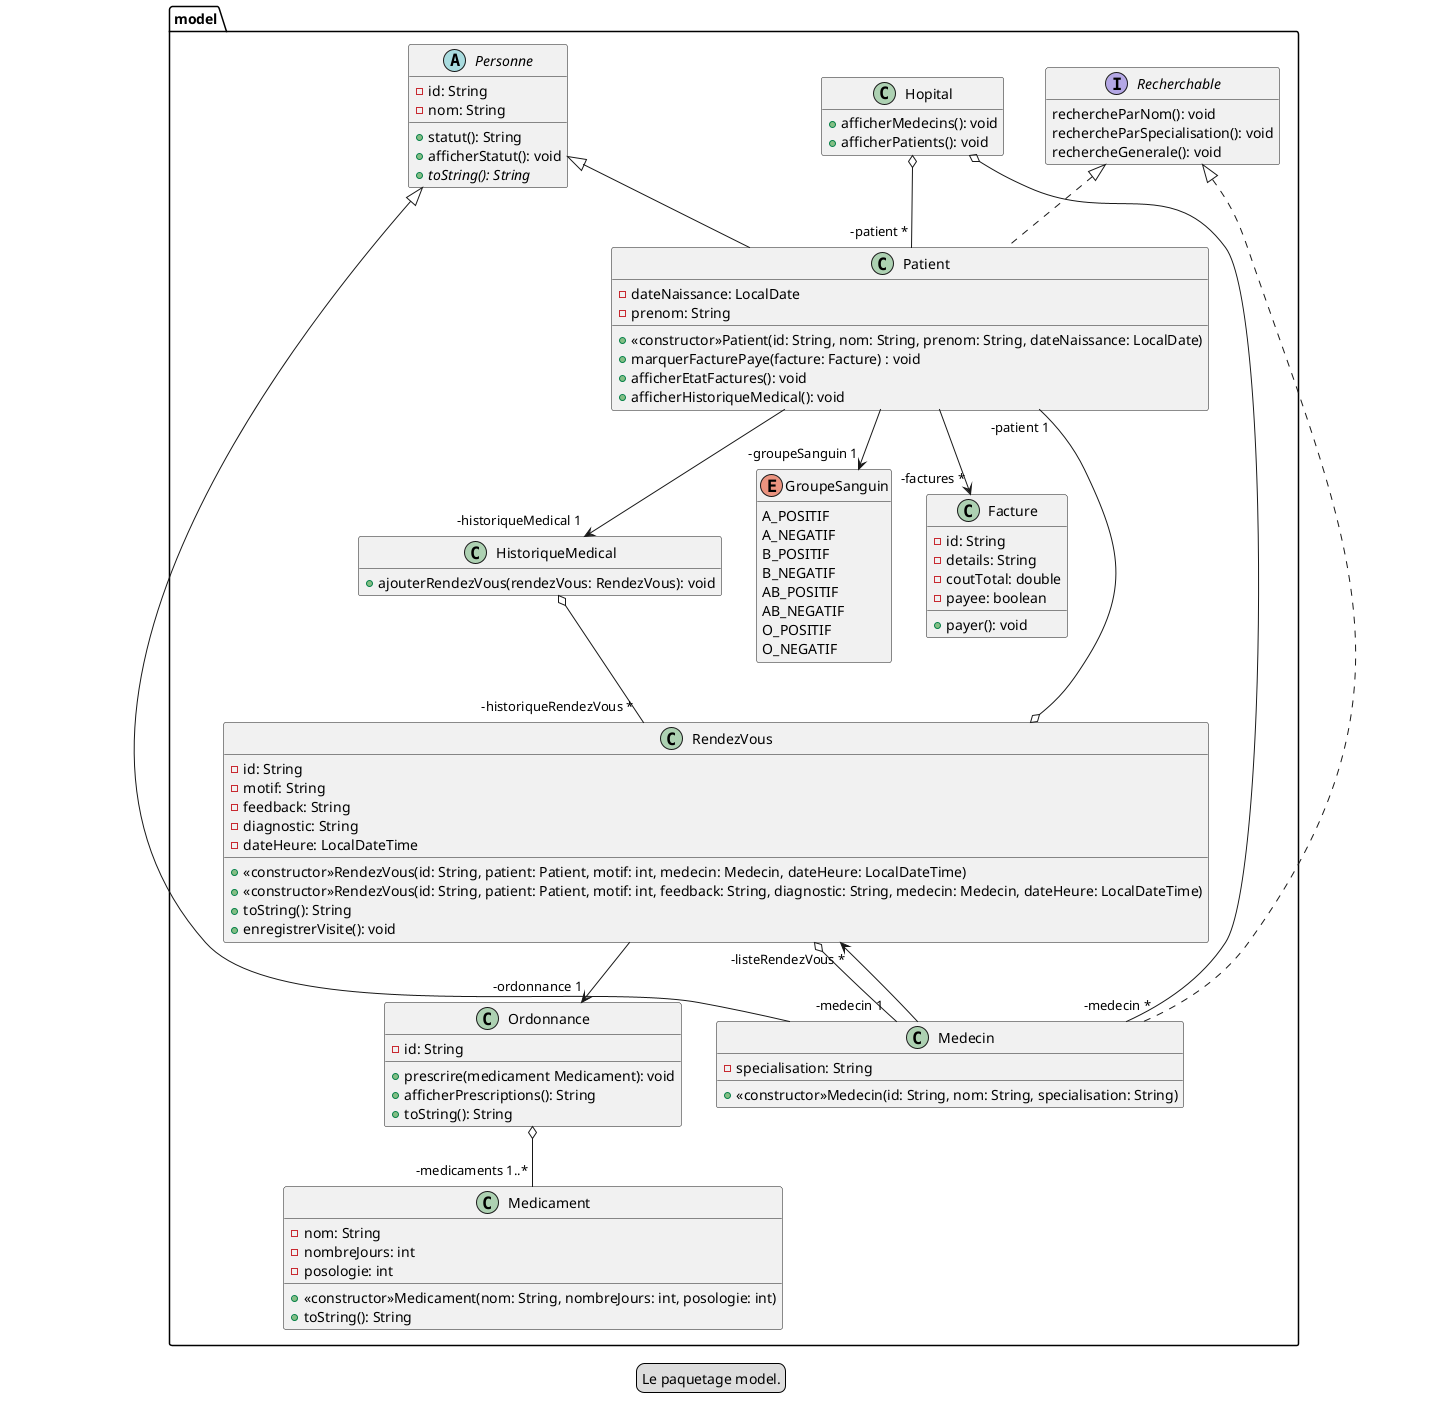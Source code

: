 @startuml

legend Le paquetage model.

hide empty members

package model {

    abstract class Personne {
        -id: String
        -nom: String

        +statut(): String
        +afficherStatut(): void
        +{abstract}toString(): String
    }

    class Patient extends Personne implements Recherchable {
        -dateNaissance: LocalDate
        -prenom: String

        +<<constructor>>Patient(id: String, nom: String, prenom: String, dateNaissance: LocalDate)
        +marquerFacturePaye(facture: Facture) : void
        +afficherEtatFactures(): void
        +afficherHistoriqueMedical(): void
    }


    class Medecin extends Personne implements Recherchable {
        -specialisation: String

        +<<constructor>>Medecin(id: String, nom: String, specialisation: String)
    }

    class RendezVous {
        -id: String
        -motif: String
        -feedback: String
        -diagnostic: String
        -dateHeure: LocalDateTime

        +<<constructor>>RendezVous(id: String, patient: Patient, motif: int, medecin: Medecin, dateHeure: LocalDateTime)
        +<<constructor>>RendezVous(id: String, patient: Patient, motif: int, feedback: String, diagnostic: String, medecin: Medecin, dateHeure: LocalDateTime)
        +toString(): String
        +enregistrerVisite(): void
    }

    class Ordonnance {
        -id: String

        +prescrire(medicament Medicament): void
        +afficherPrescriptions(): String
        +toString(): String
    }

    class Medicament {
        -nom: String
        -nombreJours: int
        -posologie: int

        +<<constructor>>Medicament(nom: String, nombreJours: int, posologie: int)
        +toString(): String
    }

    class Facture {
        -id: String
        -details: String
        -coutTotal: double
        -payee: boolean

        +payer(): void
    }

    class Hopital {
        +afficherMedecins(): void
        +afficherPatients(): void
    }

    class HistoriqueMedical {
        +ajouterRendezVous(rendezVous: RendezVous): void
    }

    interface Recherchable {
        rechercheParNom(): void
        rechercheParSpecialisation(): void
        rechercheGenerale(): void
    }

    enum GroupeSanguin {
        A_POSITIF
        A_NEGATIF
        B_POSITIF
        B_NEGATIF
        AB_POSITIF
        AB_NEGATIF
        O_POSITIF
        O_NEGATIF
    }

    Patient --> "-factures *" Facture
    Patient --> "-groupeSanguin 1" GroupeSanguin
    Patient --> "-historiqueMedical 1" HistoriqueMedical

    Medecin --> "-listeRendezVous *" RendezVous

    RendezVous o-- "-medecin 1" Medecin
    RendezVous o-- "-patient 1" Patient
    RendezVous --> "-ordonnance 1" Ordonnance

    Ordonnance o-- "-medicaments 1..*" Medicament

    Hopital o-- "-medecin *" Medecin
    Hopital o-- "-patient *" Patient

    HistoriqueMedical o-- "-historiqueRendezVous *" RendezVous
}

@enduml